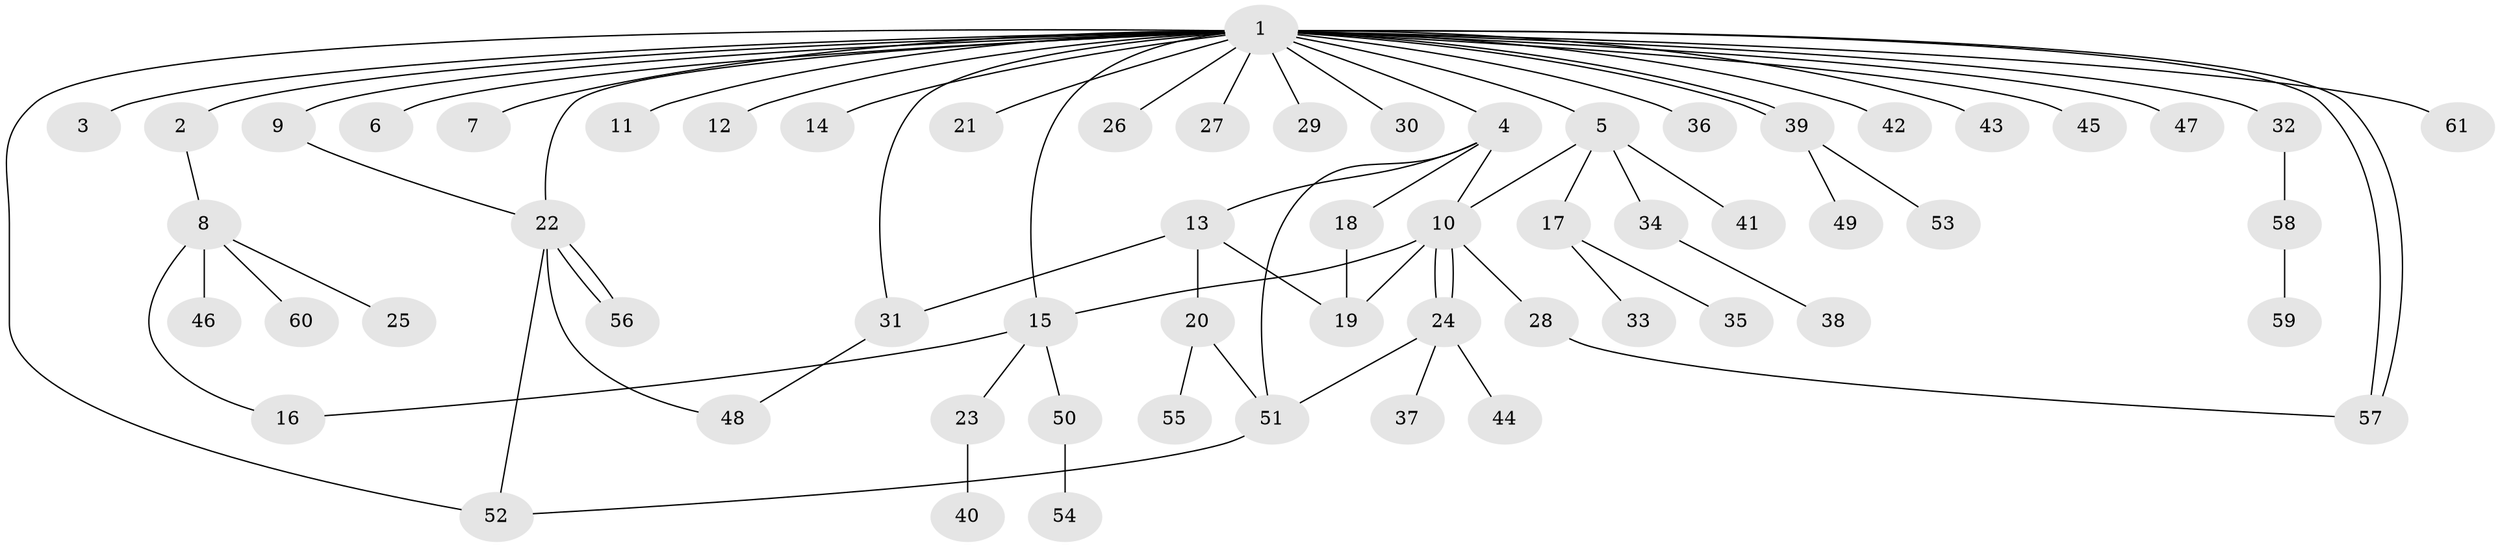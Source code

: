 // Generated by graph-tools (version 1.1) at 2025/14/03/09/25 04:14:44]
// undirected, 61 vertices, 77 edges
graph export_dot {
graph [start="1"]
  node [color=gray90,style=filled];
  1;
  2;
  3;
  4;
  5;
  6;
  7;
  8;
  9;
  10;
  11;
  12;
  13;
  14;
  15;
  16;
  17;
  18;
  19;
  20;
  21;
  22;
  23;
  24;
  25;
  26;
  27;
  28;
  29;
  30;
  31;
  32;
  33;
  34;
  35;
  36;
  37;
  38;
  39;
  40;
  41;
  42;
  43;
  44;
  45;
  46;
  47;
  48;
  49;
  50;
  51;
  52;
  53;
  54;
  55;
  56;
  57;
  58;
  59;
  60;
  61;
  1 -- 2;
  1 -- 3;
  1 -- 4;
  1 -- 5;
  1 -- 6;
  1 -- 7;
  1 -- 9;
  1 -- 11;
  1 -- 12;
  1 -- 14;
  1 -- 15;
  1 -- 21;
  1 -- 22;
  1 -- 26;
  1 -- 27;
  1 -- 29;
  1 -- 30;
  1 -- 31;
  1 -- 32;
  1 -- 36;
  1 -- 39;
  1 -- 39;
  1 -- 42;
  1 -- 43;
  1 -- 45;
  1 -- 47;
  1 -- 52;
  1 -- 57;
  1 -- 57;
  1 -- 61;
  2 -- 8;
  4 -- 10;
  4 -- 13;
  4 -- 18;
  4 -- 51;
  5 -- 10;
  5 -- 17;
  5 -- 34;
  5 -- 41;
  8 -- 16;
  8 -- 25;
  8 -- 46;
  8 -- 60;
  9 -- 22;
  10 -- 15;
  10 -- 19;
  10 -- 24;
  10 -- 24;
  10 -- 28;
  13 -- 19;
  13 -- 20;
  13 -- 31;
  15 -- 16;
  15 -- 23;
  15 -- 50;
  17 -- 33;
  17 -- 35;
  18 -- 19;
  20 -- 51;
  20 -- 55;
  22 -- 48;
  22 -- 52;
  22 -- 56;
  22 -- 56;
  23 -- 40;
  24 -- 37;
  24 -- 44;
  24 -- 51;
  28 -- 57;
  31 -- 48;
  32 -- 58;
  34 -- 38;
  39 -- 49;
  39 -- 53;
  50 -- 54;
  51 -- 52;
  58 -- 59;
}
